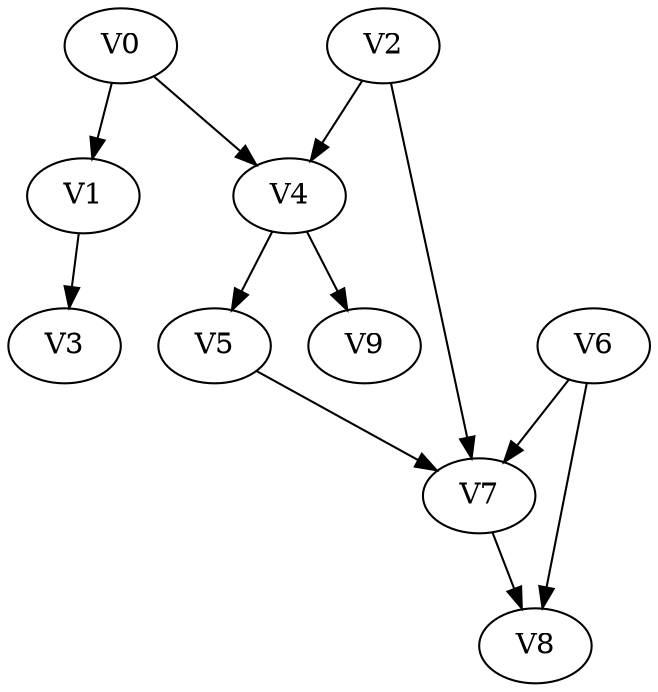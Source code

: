 strict digraph my_dotgraph {
concentrate=True;
V0;
V1;
V2;
V3;
V4;
V5;
V6;
V7;
V8;
V9;
V0 -> V1;
V0 -> V4;
V1 -> V3;
V2 -> V4;
V2 -> V7;
V4 -> V5;
V4 -> V9;
V5 -> V7;
V6 -> V7;
V6 -> V8;
V7 -> V8;
V7 
}